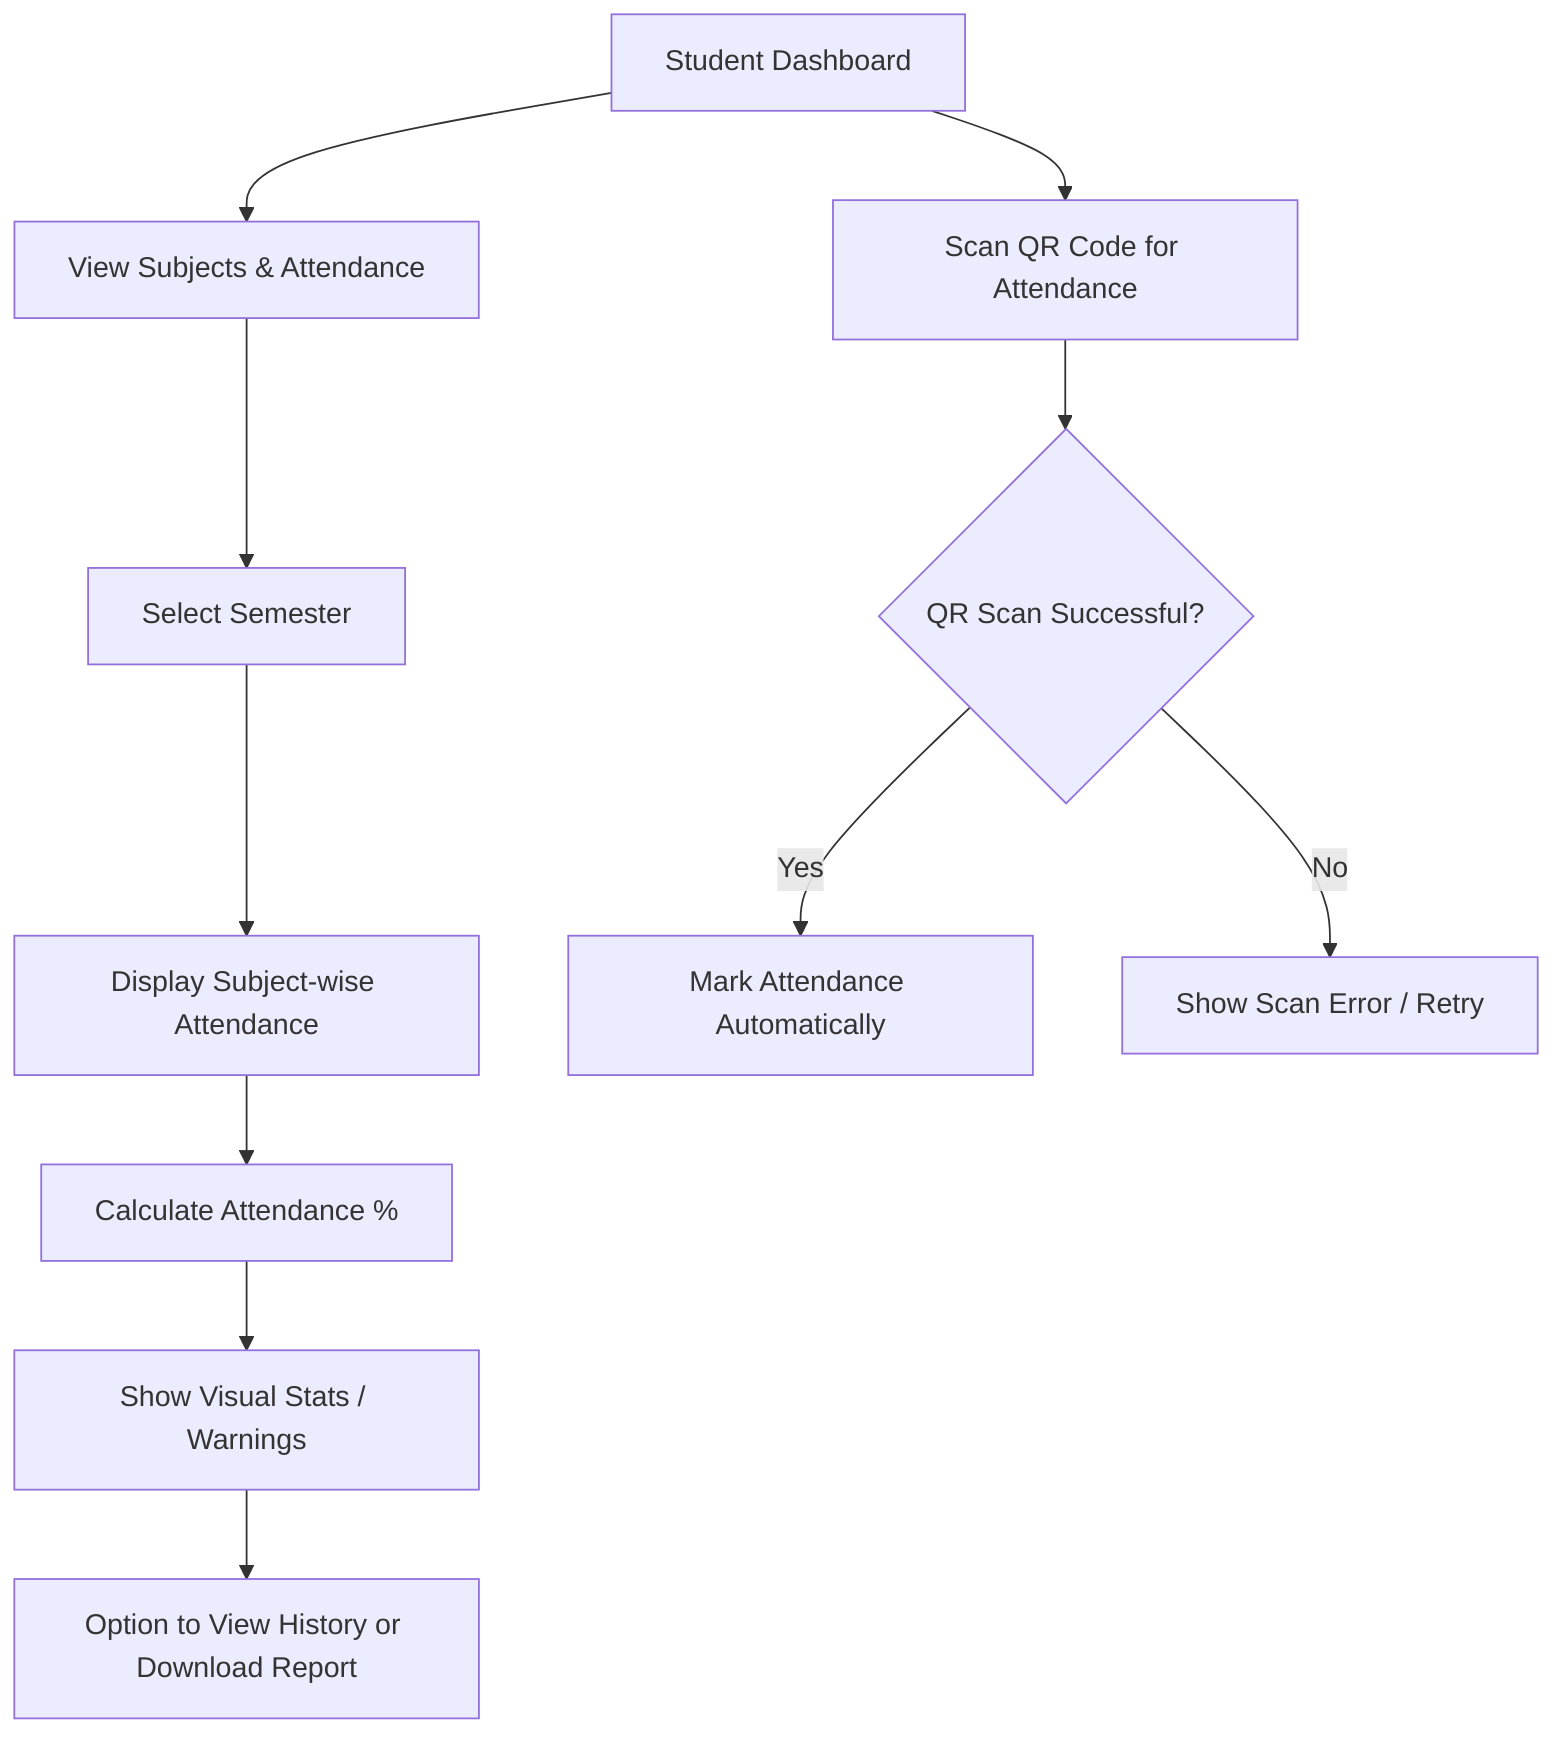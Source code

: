 flowchart TD
    A[Student Dashboard] --> B[View Subjects & Attendance]
    B --> C[Select Semester]
    C --> D[Display Subject-wise Attendance]
    D --> E[Calculate Attendance %]
    E --> F[Show Visual Stats / Warnings]
    F --> G[Option to View History or Download Report]
    A --> Q[Scan QR Code for Attendance]
    Q --> R{"QR Scan Successful?"}
    R -- Yes --> S["Mark Attendance Automatically"]
    R -- No --> T["Show Scan Error / Retry"]